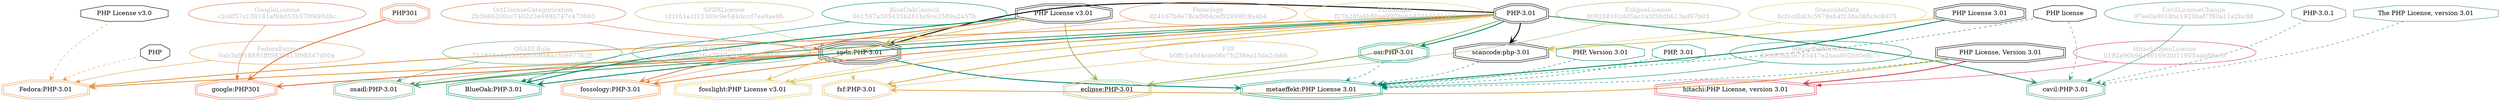 strict digraph {
    node [shape=box];
    graph [splines=curved];
    3610 [label="PHP License v3.0"
         ,shape=octagon];
    3615 [label="SPDXLicense\n1f3161e1f13309c9e544dccd7ea9ae9b"
         ,fontcolor=gray
         ,color="#b8bf62"
         ,fillcolor="beige;1"
         ,shape=ellipse];
    3616 [label="spdx:PHP-3.01"
         ,shape=tripleoctagon];
    3617 [label="PHP-3.01"
         ,shape=doubleoctagon];
    3618 [label="PHP License v3.01"
         ,shape=doubleoctagon];
    5558 [label="GoogleLicense\nc2c0f57c130181af69d53b578f493dbc"
         ,fontcolor=gray
         ,color="#e06f45"
         ,fillcolor="beige;1"
         ,shape=ellipse];
    5559 [label="google:PHP301"
         ,color="#e06f45"
         ,shape=doubleoctagon];
    5560 [label=PHP301
         ,color="#e06f45"
         ,shape=doubleoctagon];
    8302 [label="FedoraEntry\n0ab3af918893fff9839a13f90347d00a"
         ,fontcolor=gray
         ,color="#e09d4b"
         ,fillcolor="beige;1"
         ,shape=ellipse];
    8303 [label="Fedora:PHP-3.01"
         ,color="#e09d4b"
         ,shape=doubleoctagon];
    8304 [label=PHP,shape=octagon];
    8968 [label="BlueOakCouncil\n601597a305435b261bc9ce2589a2a57b"
         ,fontcolor=gray
         ,color="#00876c"
         ,fillcolor="beige;1"
         ,shape=ellipse];
    8969 [label="BlueOak:PHP-3.01"
         ,color="#00876c"
         ,shape=doubleoctagon];
    9693 [label="OSADLRule\n711643edd1332eb508a4ac3c9977fc2f"
         ,fontcolor=gray
         ,color="#58a066"
         ,fillcolor="beige;1"
         ,shape=ellipse];
    9694 [label="osadl:PHP-3.01"
         ,color="#58a066"
         ,shape=doubleoctagon];
    9950 [label="OSADLMatrix\nae368defb21faa7919a6c43e42a893c6"
         ,fontcolor=gray
         ,color="#58a066"
         ,fillcolor="beige;1"
         ,shape=ellipse];
    10414 [label="FSF\nb0ffc1a0d4cde06c7b238ea13da2cb6b"
          ,fontcolor=gray
          ,color="#deb256"
          ,fillcolor="beige;1"
          ,shape=ellipse];
    10415 [label="fsf:PHP-3.01"
          ,color="#deb256"
          ,shape=doubleoctagon];
    10416 [label="PHP License, Version 3.01"
          ,shape=doubleoctagon];
    22279 [label="ScancodeData\nbcf1cdb03c5678eb4f138a385c6c6975"
          ,fontcolor=gray
          ,color="#dac767"
          ,fillcolor="beige;1"
          ,shape=ellipse];
    22280 [label="scancode:php-3.01"
          ,shape=doubleoctagon];
    22281 [label="PHP License 3.01"
          ,shape=doubleoctagon];
    26469 [label="Fossology\nd24167b4e78caf964cef92899fc9a4b4"
          ,fontcolor=gray
          ,color="#e18745"
          ,fillcolor="beige;1"
          ,shape=ellipse];
    26470 [label="fossology:PHP-3.01"
          ,color="#e18745"
          ,shape=doubleoctagon];
    27261 [label="PHP license"
          ,shape=octagon];
    35166 [label="OrtLicenseCategorization\n2b3686200cc7402d3e009b747c473063"
          ,fontcolor=gray
          ,color="#e06f45"
          ,fillcolor="beige;1"
          ,shape=ellipse];
    37396 [label="CavilLicenseChange\n97ee0a9018bc1920baf7f80a11a2bc88"
          ,fontcolor=gray
          ,color="#379469"
          ,fillcolor="beige;1"
          ,shape=ellipse];
    37397 [label="cavil:PHP-3.01"
          ,color="#379469"
          ,shape=doubleoctagon];
    37398 [label="PHP-3.0.1"
          ,color="#379469"
          ,shape=octagon];
    37399 [label="The PHP License, version 3.01"
          ,color="#379469"
          ,shape=octagon];
    47215 [label="MetaeffektLicense\nd29f636a5b783d47e2baa0020c0e8c7c"
          ,fontcolor=gray
          ,color="#00876c"
          ,fillcolor="beige;1"
          ,shape=ellipse];
    47216 [label="metaeffekt:PHP License 3.01"
          ,color="#00876c"
          ,shape=doubleoctagon];
    47217 [label="PHP, Version 3.01"
          ,color="#00876c"
          ,shape=octagon];
    47218 [label="PHP, 3.01"
          ,color="#00876c"
          ,shape=octagon];
    47219 [label="osi:PHP-3.01"
          ,color="#00876c"
          ,shape=doubleoctagon];
    51055 [label="FOSSLight\nf27b28fa4b80ee9978a6142314171ee3"
          ,fontcolor=gray
          ,color="#dac767"
          ,fillcolor="beige;1"
          ,shape=ellipse];
    51056 [label="fosslight:PHP License v3.01"
          ,color="#dac767"
          ,shape=doubleoctagon];
    52557 [label="HitachiOpenLicense\n0192a90b961e61692fd11905aab89cc9"
          ,fontcolor=gray
          ,color="#d43d51"
          ,fillcolor="beige;1"
          ,shape=ellipse];
    52558 [label="hitachi:PHP License, version 3.01"
          ,color="#d43d51"
          ,shape=doubleoctagon];
    54310 [label="EclipseLicense\n809288162dd5ac1a5f58db613ad97b03"
          ,fontcolor=gray
          ,color="#98b561"
          ,fillcolor="beige;1"
          ,shape=ellipse];
    54311 [label="eclipse:PHP-3.01"
          ,color="#98b561"
          ,shape=doubleoctagon];
    3610 -> 8303 [style=dashed
                 ,arrowhead=vee
                 ,weight=0.5
                 ,color="#e09d4b"];
    3615 -> 3616 [weight=0.5
                 ,color="#b8bf62"];
    3616 -> 5559 [style=bold
                 ,arrowhead=vee
                 ,weight=0.7
                 ,color="#e06f45"];
    3616 -> 8303 [style=bold
                 ,arrowhead=vee
                 ,weight=0.7
                 ,color="#e09d4b"];
    3616 -> 9694 [style=bold
                 ,arrowhead=vee
                 ,weight=0.7
                 ,color="#58a066"];
    3616 -> 10415 [style=dashed
                  ,arrowhead=vee
                  ,weight=0.5
                  ,color="#deb256"];
    3616 -> 47216 [style=bold
                  ,arrowhead=vee
                  ,weight=0.7
                  ,color="#00876c"];
    3617 -> 3616 [style=bold
                 ,arrowhead=vee
                 ,weight=0.7];
    3617 -> 8303 [style=bold
                 ,arrowhead=vee
                 ,weight=0.7
                 ,color="#e09d4b"];
    3617 -> 8969 [style=bold
                 ,arrowhead=vee
                 ,weight=0.7
                 ,color="#00876c"];
    3617 -> 9694 [style=bold
                 ,arrowhead=vee
                 ,weight=0.7
                 ,color="#58a066"];
    3617 -> 10415 [style=bold
                  ,arrowhead=vee
                  ,weight=0.7
                  ,color="#deb256"];
    3617 -> 22280 [style=bold
                  ,arrowhead=vee
                  ,weight=0.7];
    3617 -> 26470 [style=bold
                  ,arrowhead=vee
                  ,weight=0.7
                  ,color="#e18745"];
    3617 -> 37397 [style=bold
                  ,arrowhead=vee
                  ,weight=0.7
                  ,color="#379469"];
    3617 -> 37397 [style=bold
                  ,arrowhead=vee
                  ,weight=0.7
                  ,color="#379469"];
    3617 -> 47219 [style=bold
                  ,arrowhead=vee
                  ,weight=0.7
                  ,color="#00876c"];
    3617 -> 51056 [style=bold
                  ,arrowhead=vee
                  ,weight=0.7
                  ,color="#dac767"];
    3617 -> 54311 [style=bold
                  ,arrowhead=vee
                  ,weight=0.7
                  ,color="#98b561"];
    3618 -> 3616 [style=bold
                 ,arrowhead=vee
                 ,weight=0.7
                 ,color="#b8bf62"];
    3618 -> 8969 [style=bold
                 ,arrowhead=vee
                 ,weight=0.7
                 ,color="#00876c"];
    3618 -> 26470 [style=bold
                  ,arrowhead=vee
                  ,weight=0.7
                  ,color="#e18745"];
    3618 -> 51056 [style=bold
                  ,arrowhead=vee
                  ,weight=0.7
                  ,color="#dac767"];
    3618 -> 54311 [style=bold
                  ,arrowhead=vee
                  ,weight=0.7
                  ,color="#98b561"];
    5558 -> 5559 [weight=0.5
                 ,color="#e06f45"];
    5560 -> 5559 [style=bold
                 ,arrowhead=vee
                 ,weight=0.7
                 ,color="#e06f45"];
    8302 -> 8303 [weight=0.5
                 ,color="#e09d4b"];
    8304 -> 8303 [style=dashed
                 ,arrowhead=vee
                 ,weight=0.5
                 ,color="#e09d4b"];
    8968 -> 8969 [weight=0.5
                 ,color="#00876c"];
    9693 -> 9694 [weight=0.5
                 ,color="#58a066"];
    9950 -> 9694 [weight=0.5
                 ,color="#58a066"];
    10414 -> 10415 [weight=0.5
                   ,color="#deb256"];
    10416 -> 10415 [style=bold
                   ,arrowhead=vee
                   ,weight=0.7
                   ,color="#deb256"];
    10416 -> 47216 [style=dashed
                   ,arrowhead=vee
                   ,weight=0.5
                   ,color="#00876c"];
    10416 -> 52558 [style=bold
                   ,arrowhead=vee
                   ,weight=0.7
                   ,color="#d43d51"];
    22279 -> 22280 [weight=0.5
                   ,color="#dac767"];
    22280 -> 47216 [style=dashed
                   ,arrowhead=vee
                   ,weight=0.5
                   ,color="#00876c"];
    22281 -> 22280 [style=bold
                   ,arrowhead=vee
                   ,weight=0.7
                   ,color="#dac767"];
    22281 -> 47216 [style=bold
                   ,arrowhead=vee
                   ,weight=0.7
                   ,color="#00876c"];
    22281 -> 47216 [style=bold
                   ,arrowhead=vee
                   ,weight=0.7
                   ,color="#00876c"];
    26469 -> 26470 [weight=0.5
                   ,color="#e18745"];
    27261 -> 37397 [style=dashed
                   ,arrowhead=vee
                   ,weight=0.5
                   ,color="#379469"];
    27261 -> 47216 [style=dashed
                   ,arrowhead=vee
                   ,weight=0.5
                   ,color="#00876c"];
    35166 -> 3616 [weight=0.5
                  ,color="#e06f45"];
    37396 -> 37397 [weight=0.5
                   ,color="#379469"];
    37398 -> 37397 [style=dashed
                   ,arrowhead=vee
                   ,weight=0.5
                   ,color="#379469"];
    37399 -> 37397 [style=dashed
                   ,arrowhead=vee
                   ,weight=0.5
                   ,color="#379469"];
    47215 -> 47216 [weight=0.5
                   ,color="#00876c"];
    47217 -> 47216 [style=dashed
                   ,arrowhead=vee
                   ,weight=0.5
                   ,color="#00876c"];
    47218 -> 47216 [style=dashed
                   ,arrowhead=vee
                   ,weight=0.5
                   ,color="#00876c"];
    47219 -> 47216 [style=dashed
                   ,arrowhead=vee
                   ,weight=0.5
                   ,color="#00876c"];
    51055 -> 51056 [weight=0.5
                   ,color="#dac767"];
    52557 -> 52558 [weight=0.5
                   ,color="#d43d51"];
    54310 -> 54311 [weight=0.5
                   ,color="#98b561"];
}
